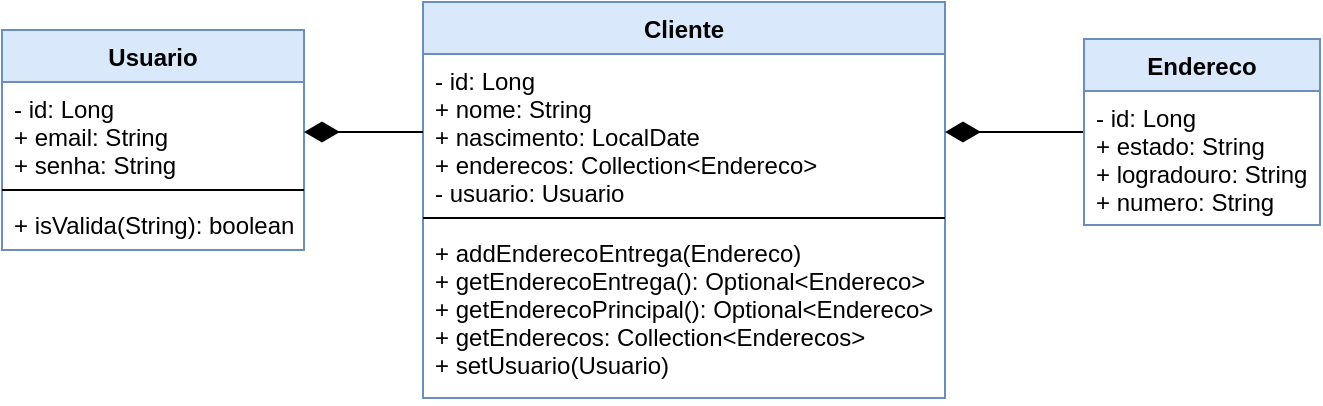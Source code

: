 <mxfile version="14.9.6" type="device"><diagram name="Diagrama de classes" id="c4acf3e9-155e-7222-9cf6-157b1a14988f"><mxGraphModel dx="994" dy="468" grid="1" gridSize="10" guides="1" tooltips="1" connect="1" arrows="1" fold="1" page="1" pageScale="1" pageWidth="720" pageHeight="290" background="none" math="0" shadow="0"><root><mxCell id="0"/><mxCell id="1" parent="0"/><mxCell id="OGPPX4_4eDqm2OFTU5LS-1" value="Usuario" style="swimlane;fontStyle=1;align=center;verticalAlign=top;childLayout=stackLayout;horizontal=1;startSize=26;horizontalStack=0;resizeParent=1;resizeParentMax=0;resizeLast=0;collapsible=1;marginBottom=0;fillColor=#dae8fc;strokeColor=#6c8ebf;" vertex="1" parent="1"><mxGeometry x="31" y="64" width="151" height="110" as="geometry"/></mxCell><mxCell id="OGPPX4_4eDqm2OFTU5LS-2" value="- id: Long&#10;+ email: String&#10;+ senha: String" style="text;strokeColor=none;fillColor=none;align=left;verticalAlign=top;spacingLeft=4;spacingRight=4;overflow=hidden;rotatable=0;points=[[0,0.5],[1,0.5]];portConstraint=eastwest;" vertex="1" parent="OGPPX4_4eDqm2OFTU5LS-1"><mxGeometry y="26" width="151" height="50" as="geometry"/></mxCell><mxCell id="OGPPX4_4eDqm2OFTU5LS-3" value="" style="line;strokeWidth=1;fillColor=none;align=left;verticalAlign=middle;spacingTop=-1;spacingLeft=3;spacingRight=3;rotatable=0;labelPosition=right;points=[];portConstraint=eastwest;" vertex="1" parent="OGPPX4_4eDqm2OFTU5LS-1"><mxGeometry y="76" width="151" height="8" as="geometry"/></mxCell><mxCell id="OGPPX4_4eDqm2OFTU5LS-4" value="+ isValida(String): boolean" style="text;strokeColor=none;fillColor=none;align=left;verticalAlign=top;spacingLeft=4;spacingRight=4;overflow=hidden;rotatable=0;points=[[0,0.5],[1,0.5]];portConstraint=eastwest;" vertex="1" parent="OGPPX4_4eDqm2OFTU5LS-1"><mxGeometry y="84" width="151" height="26" as="geometry"/></mxCell><mxCell id="OGPPX4_4eDqm2OFTU5LS-5" value="Cliente" style="swimlane;fontStyle=1;align=center;verticalAlign=top;childLayout=stackLayout;horizontal=1;startSize=26;horizontalStack=0;resizeParent=1;resizeParentMax=0;resizeLast=0;collapsible=1;marginBottom=0;fillColor=#dae8fc;strokeColor=#6c8ebf;" vertex="1" parent="1"><mxGeometry x="241.5" y="50" width="261" height="198" as="geometry"/></mxCell><mxCell id="OGPPX4_4eDqm2OFTU5LS-6" value="- id: Long&#10;+ nome: String&#10;+ nascimento: LocalDate&#10;+ enderecos: Collection&lt;Endereco&gt;&#10;- usuario: Usuario" style="text;strokeColor=none;fillColor=none;align=left;verticalAlign=top;spacingLeft=4;spacingRight=4;overflow=hidden;rotatable=0;points=[[0,0.5],[1,0.5]];portConstraint=eastwest;" vertex="1" parent="OGPPX4_4eDqm2OFTU5LS-5"><mxGeometry y="26" width="261" height="78" as="geometry"/></mxCell><mxCell id="OGPPX4_4eDqm2OFTU5LS-7" value="" style="line;strokeWidth=1;fillColor=none;align=left;verticalAlign=middle;spacingTop=-1;spacingLeft=3;spacingRight=3;rotatable=0;labelPosition=right;points=[];portConstraint=eastwest;" vertex="1" parent="OGPPX4_4eDqm2OFTU5LS-5"><mxGeometry y="104" width="261" height="8" as="geometry"/></mxCell><mxCell id="OGPPX4_4eDqm2OFTU5LS-8" value="+ addEnderecoEntrega(Endereco)&#10;+ getEnderecoEntrega(): Optional&lt;Endereco&gt;&#10;+ getEnderecoPrincipal(): Optional&lt;Endereco&gt;&#10;+ getEnderecos: Collection&lt;Enderecos&gt;&#10;+ setUsuario(Usuario)" style="text;strokeColor=none;fillColor=none;align=left;verticalAlign=top;spacingLeft=4;spacingRight=4;overflow=hidden;rotatable=0;points=[[0,0.5],[1,0.5]];portConstraint=eastwest;" vertex="1" parent="OGPPX4_4eDqm2OFTU5LS-5"><mxGeometry y="112" width="261" height="86" as="geometry"/></mxCell><mxCell id="OGPPX4_4eDqm2OFTU5LS-9" value="" style="edgeStyle=orthogonalEdgeStyle;rounded=0;orthogonalLoop=1;jettySize=auto;html=1;entryX=1;entryY=0.5;entryDx=0;entryDy=0;endArrow=diamondThin;endFill=1;strokeWidth=1;endSize=15;" edge="1" parent="1" source="OGPPX4_4eDqm2OFTU5LS-6" target="OGPPX4_4eDqm2OFTU5LS-2"><mxGeometry relative="1" as="geometry"/></mxCell><mxCell id="OGPPX4_4eDqm2OFTU5LS-14" value="" style="edgeStyle=orthogonalEdgeStyle;rounded=0;orthogonalLoop=1;jettySize=auto;html=1;endArrow=diamondThin;endFill=1;endSize=15;strokeWidth=1;entryX=1;entryY=0.5;entryDx=0;entryDy=0;" edge="1" parent="1" source="OGPPX4_4eDqm2OFTU5LS-10" target="OGPPX4_4eDqm2OFTU5LS-6"><mxGeometry relative="1" as="geometry"/></mxCell><mxCell id="OGPPX4_4eDqm2OFTU5LS-10" value="Endereco" style="swimlane;fontStyle=1;align=center;verticalAlign=top;childLayout=stackLayout;horizontal=1;startSize=26;horizontalStack=0;resizeParent=1;resizeParentMax=0;resizeLast=0;collapsible=1;marginBottom=0;fillColor=#dae8fc;strokeColor=#6c8ebf;" vertex="1" parent="1"><mxGeometry x="572" y="68.5" width="118" height="93" as="geometry"/></mxCell><mxCell id="OGPPX4_4eDqm2OFTU5LS-11" value="- id: Long&#10;+ estado: String&#10;+ logradouro: String&#10;+ numero: String" style="text;strokeColor=none;fillColor=none;align=left;verticalAlign=top;spacingLeft=4;spacingRight=4;overflow=hidden;rotatable=0;points=[[0,0.5],[1,0.5]];portConstraint=eastwest;" vertex="1" parent="OGPPX4_4eDqm2OFTU5LS-10"><mxGeometry y="26" width="118" height="67" as="geometry"/></mxCell></root></mxGraphModel></diagram></mxfile>